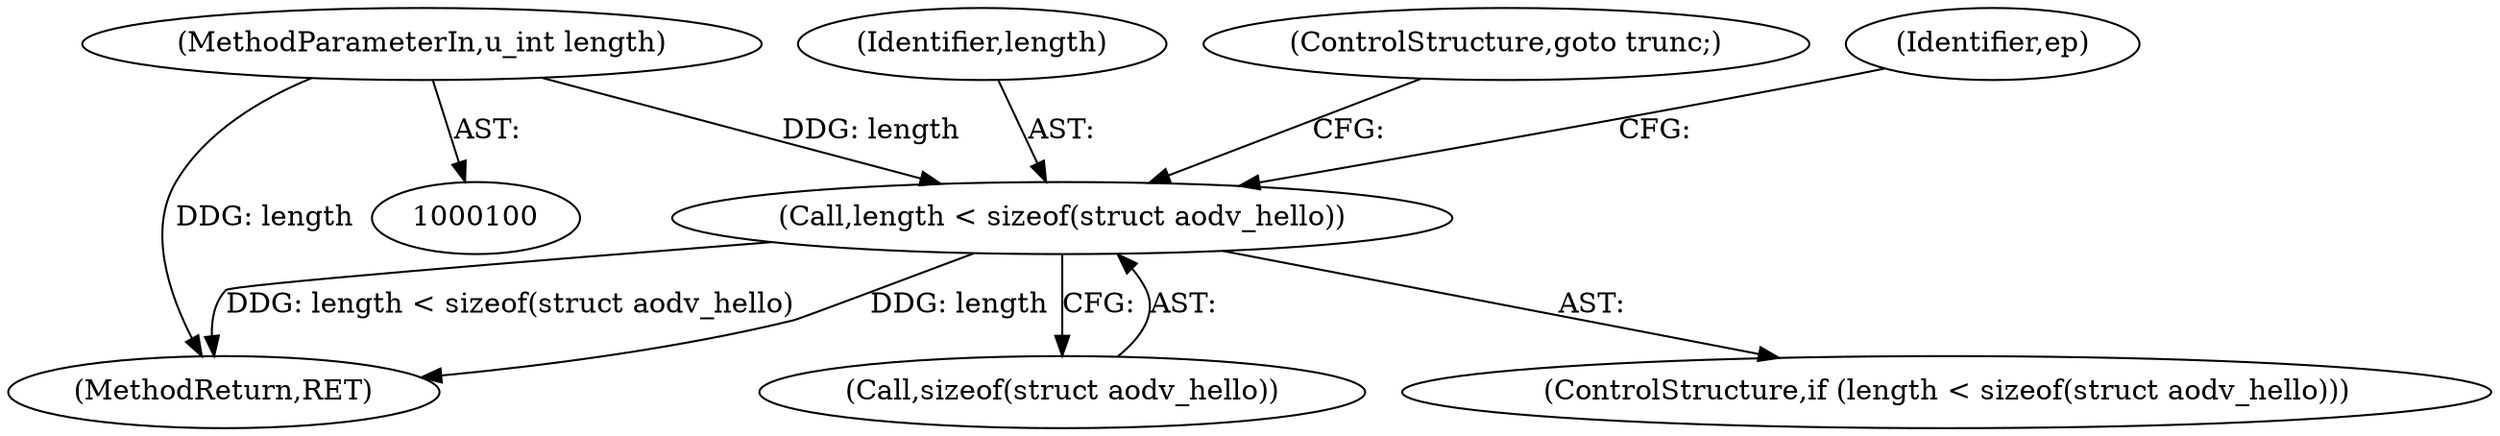 digraph "0_tcpdump_cbddb98484ea8ec1deece351abd56e063d775b38@API" {
"1000126" [label="(Call,length < sizeof(struct aodv_hello))"];
"1000103" [label="(MethodParameterIn,u_int length)"];
"1000127" [label="(Identifier,length)"];
"1000125" [label="(ControlStructure,if (length < sizeof(struct aodv_hello)))"];
"1000130" [label="(ControlStructure,goto trunc;)"];
"1000180" [label="(MethodReturn,RET)"];
"1000134" [label="(Identifier,ep)"];
"1000103" [label="(MethodParameterIn,u_int length)"];
"1000126" [label="(Call,length < sizeof(struct aodv_hello))"];
"1000128" [label="(Call,sizeof(struct aodv_hello))"];
"1000126" -> "1000125"  [label="AST: "];
"1000126" -> "1000128"  [label="CFG: "];
"1000127" -> "1000126"  [label="AST: "];
"1000128" -> "1000126"  [label="AST: "];
"1000130" -> "1000126"  [label="CFG: "];
"1000134" -> "1000126"  [label="CFG: "];
"1000126" -> "1000180"  [label="DDG: length < sizeof(struct aodv_hello)"];
"1000126" -> "1000180"  [label="DDG: length"];
"1000103" -> "1000126"  [label="DDG: length"];
"1000103" -> "1000100"  [label="AST: "];
"1000103" -> "1000180"  [label="DDG: length"];
}
